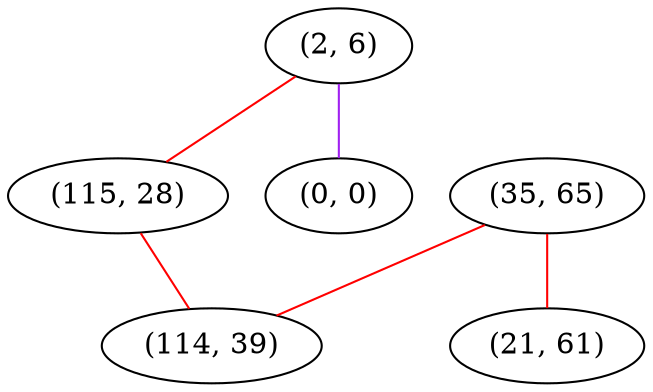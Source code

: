 graph "" {
"(2, 6)";
"(115, 28)";
"(35, 65)";
"(21, 61)";
"(114, 39)";
"(0, 0)";
"(2, 6)" -- "(0, 0)"  [color=purple, key=0, weight=4];
"(2, 6)" -- "(115, 28)"  [color=red, key=0, weight=1];
"(115, 28)" -- "(114, 39)"  [color=red, key=0, weight=1];
"(35, 65)" -- "(114, 39)"  [color=red, key=0, weight=1];
"(35, 65)" -- "(21, 61)"  [color=red, key=0, weight=1];
}
